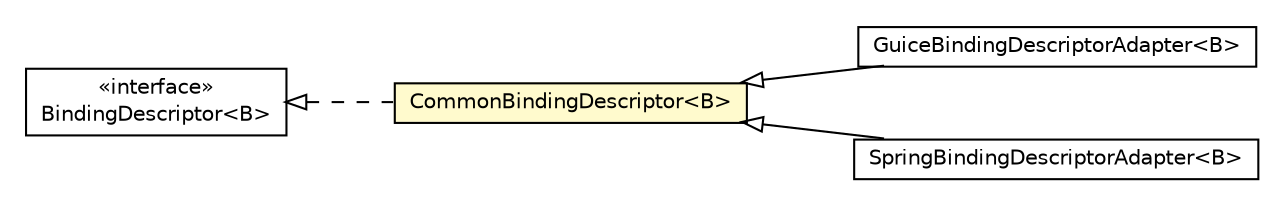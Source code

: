 #!/usr/local/bin/dot
#
# Class diagram 
# Generated by UMLGraph version R5_6-24-gf6e263 (http://www.umlgraph.org/)
#

digraph G {
	edge [fontname="Helvetica",fontsize=10,labelfontname="Helvetica",labelfontsize=10];
	node [fontname="Helvetica",fontsize=10,shape=plaintext];
	nodesep=0.25;
	ranksep=0.5;
	rankdir=LR;
	// com.gwtplatform.dispatch.server.actionhandlervalidator.ActionHandlerValidatorLinkerHelper.BeanProvider.BindingDescriptor<B>
	c77467 [label=<<table title="com.gwtplatform.dispatch.server.actionhandlervalidator.ActionHandlerValidatorLinkerHelper.BeanProvider.BindingDescriptor" border="0" cellborder="1" cellspacing="0" cellpadding="2" port="p" href="./ActionHandlerValidatorLinkerHelper.BeanProvider.BindingDescriptor.html">
		<tr><td><table border="0" cellspacing="0" cellpadding="1">
<tr><td align="center" balign="center"> &#171;interface&#187; </td></tr>
<tr><td align="center" balign="center"> BindingDescriptor&lt;B&gt; </td></tr>
		</table></td></tr>
		</table>>, URL="./ActionHandlerValidatorLinkerHelper.BeanProvider.BindingDescriptor.html", fontname="Helvetica", fontcolor="black", fontsize=10.0];
	// com.gwtplatform.dispatch.server.actionhandlervalidator.ActionHandlerValidatorLinkerHelper.CommonBindingDescriptor<B>
	c77468 [label=<<table title="com.gwtplatform.dispatch.server.actionhandlervalidator.ActionHandlerValidatorLinkerHelper.CommonBindingDescriptor" border="0" cellborder="1" cellspacing="0" cellpadding="2" port="p" bgcolor="lemonChiffon" href="./ActionHandlerValidatorLinkerHelper.CommonBindingDescriptor.html">
		<tr><td><table border="0" cellspacing="0" cellpadding="1">
<tr><td align="center" balign="center"> CommonBindingDescriptor&lt;B&gt; </td></tr>
		</table></td></tr>
		</table>>, URL="./ActionHandlerValidatorLinkerHelper.CommonBindingDescriptor.html", fontname="Helvetica", fontcolor="black", fontsize=10.0];
	// com.gwtplatform.dispatch.server.guice.GuiceBeanProvider.GuiceBindingDescriptorAdapter<B>
	c77680 [label=<<table title="com.gwtplatform.dispatch.server.guice.GuiceBeanProvider.GuiceBindingDescriptorAdapter" border="0" cellborder="1" cellspacing="0" cellpadding="2" port="p" href="../guice/GuiceBeanProvider.GuiceBindingDescriptorAdapter.html">
		<tr><td><table border="0" cellspacing="0" cellpadding="1">
<tr><td align="center" balign="center"> GuiceBindingDescriptorAdapter&lt;B&gt; </td></tr>
		</table></td></tr>
		</table>>, URL="../guice/GuiceBeanProvider.GuiceBindingDescriptorAdapter.html", fontname="Helvetica", fontcolor="black", fontsize=10.0];
	// com.gwtplatform.dispatch.server.spring.SpringBeanProvider.SpringBindingDescriptorAdapter<B>
	c77701 [label=<<table title="com.gwtplatform.dispatch.server.spring.SpringBeanProvider.SpringBindingDescriptorAdapter" border="0" cellborder="1" cellspacing="0" cellpadding="2" port="p" href="../spring/SpringBeanProvider.SpringBindingDescriptorAdapter.html">
		<tr><td><table border="0" cellspacing="0" cellpadding="1">
<tr><td align="center" balign="center"> SpringBindingDescriptorAdapter&lt;B&gt; </td></tr>
		</table></td></tr>
		</table>>, URL="../spring/SpringBeanProvider.SpringBindingDescriptorAdapter.html", fontname="Helvetica", fontcolor="black", fontsize=10.0];
	//com.gwtplatform.dispatch.server.actionhandlervalidator.ActionHandlerValidatorLinkerHelper.CommonBindingDescriptor<B> implements com.gwtplatform.dispatch.server.actionhandlervalidator.ActionHandlerValidatorLinkerHelper.BeanProvider.BindingDescriptor<B>
	c77467:p -> c77468:p [dir=back,arrowtail=empty,style=dashed];
	//com.gwtplatform.dispatch.server.guice.GuiceBeanProvider.GuiceBindingDescriptorAdapter<B> extends com.gwtplatform.dispatch.server.actionhandlervalidator.ActionHandlerValidatorLinkerHelper.CommonBindingDescriptor<B>
	c77468:p -> c77680:p [dir=back,arrowtail=empty];
	//com.gwtplatform.dispatch.server.spring.SpringBeanProvider.SpringBindingDescriptorAdapter<B> extends com.gwtplatform.dispatch.server.actionhandlervalidator.ActionHandlerValidatorLinkerHelper.CommonBindingDescriptor<B>
	c77468:p -> c77701:p [dir=back,arrowtail=empty];
}

